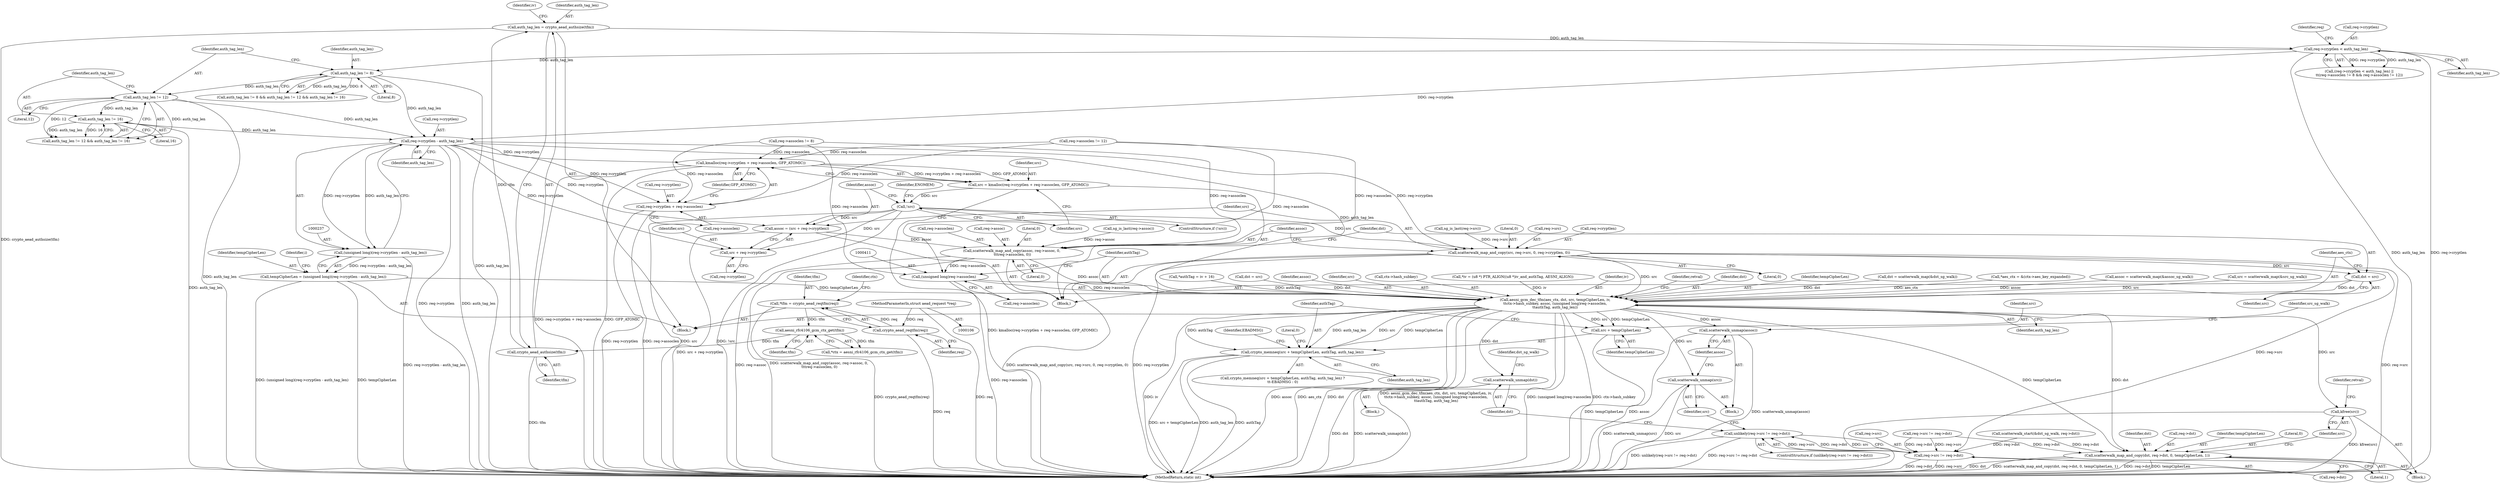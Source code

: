 digraph "0_linux_ccfe8c3f7e52ae83155cb038753f4c75b774ca8a@API" {
"1000238" [label="(Call,req->cryptlen - auth_tag_len)"];
"1000183" [label="(Call,req->cryptlen < auth_tag_len)"];
"1000155" [label="(Call,auth_tag_len = crypto_aead_authsize(tfm))"];
"1000157" [label="(Call,crypto_aead_authsize(tfm))"];
"1000137" [label="(Call,aesni_rfc4106_gcm_ctx_get(tfm))"];
"1000130" [label="(Call,*tfm = crypto_aead_reqtfm(req))"];
"1000132" [label="(Call,crypto_aead_reqtfm(req))"];
"1000107" [label="(MethodParameterIn,struct aead_request *req)"];
"1000209" [label="(Call,auth_tag_len != 12)"];
"1000205" [label="(Call,auth_tag_len != 8)"];
"1000212" [label="(Call,auth_tag_len != 16)"];
"1000236" [label="(Call,(unsigned long)(req->cryptlen - auth_tag_len))"];
"1000234" [label="(Call,tempCipherLen = (unsigned long)(req->cryptlen - auth_tag_len))"];
"1000400" [label="(Call,aesni_gcm_dec_tfm(aes_ctx, dst, src, tempCipherLen, iv,\n\t\tctx->hash_subkey, assoc, (unsigned long)req->assoclen,\n\t\tauthTag, auth_tag_len))"];
"1000420" [label="(Call,crypto_memneq(src + tempCipherLen, authTag, auth_tag_len))"];
"1000421" [label="(Call,src + tempCipherLen)"];
"1000442" [label="(Call,scatterwalk_unmap(dst))"];
"1000449" [label="(Call,scatterwalk_unmap(src))"];
"1000451" [label="(Call,scatterwalk_unmap(assoc))"];
"1000465" [label="(Call,scatterwalk_map_and_copy(dst, req->dst, 0, tempCipherLen, 1))"];
"1000473" [label="(Call,kfree(src))"];
"1000355" [label="(Call,kmalloc(req->cryptlen + req->assoclen, GFP_ATOMIC))"];
"1000353" [label="(Call,src = kmalloc(req->cryptlen + req->assoclen, GFP_ATOMIC))"];
"1000365" [label="(Call,!src)"];
"1000370" [label="(Call,assoc = (src + req->cryptlen))"];
"1000387" [label="(Call,scatterwalk_map_and_copy(assoc, req->assoc, 0,\n \t\t\treq->assoclen, 0))"];
"1000410" [label="(Call,(unsigned long)req->assoclen)"];
"1000372" [label="(Call,src + req->cryptlen)"];
"1000377" [label="(Call,scatterwalk_map_and_copy(src, req->src, 0, req->cryptlen, 0))"];
"1000397" [label="(Call,dst = src)"];
"1000434" [label="(Call,req->src != req->dst)"];
"1000433" [label="(Call,unlikely(req->src != req->dst))"];
"1000356" [label="(Call,req->cryptlen + req->assoclen)"];
"1000441" [label="(Block,)"];
"1000389" [label="(Call,req->assoc)"];
"1000211" [label="(Literal,12)"];
"1000293" [label="(Call,sg_is_last(req->src))"];
"1000466" [label="(Identifier,dst)"];
"1000208" [label="(Call,auth_tag_len != 12 && auth_tag_len != 16)"];
"1000422" [label="(Identifier,src)"];
"1000392" [label="(Literal,0)"];
"1000418" [label="(Identifier,retval)"];
"1000132" [label="(Call,crypto_aead_reqtfm(req))"];
"1000402" [label="(Identifier,dst)"];
"1000431" [label="(Block,)"];
"1000435" [label="(Call,req->src)"];
"1000210" [label="(Identifier,auth_tag_len)"];
"1000427" [label="(Identifier,EBADMSG)"];
"1000155" [label="(Call,auth_tag_len = crypto_aead_authsize(tfm))"];
"1000404" [label="(Identifier,tempCipherLen)"];
"1000371" [label="(Identifier,assoc)"];
"1000346" [label="(Call,dst = scatterwalk_map(&dst_sg_walk))"];
"1000378" [label="(Identifier,src)"];
"1000209" [label="(Call,auth_tag_len != 12)"];
"1000332" [label="(Call,req->src != req->dst)"];
"1000107" [label="(MethodParameterIn,struct aead_request *req)"];
"1000138" [label="(Identifier,tfm)"];
"1000397" [label="(Call,dst = src)"];
"1000148" [label="(Call,*aes_ctx = &(ctx->aes_key_expanded))"];
"1000357" [label="(Call,req->cryptlen)"];
"1000388" [label="(Identifier,assoc)"];
"1000322" [label="(Call,assoc = scatterwalk_map(&assoc_sg_walk))"];
"1000369" [label="(Identifier,ENOMEM)"];
"1000297" [label="(Call,sg_is_last(req->assoc))"];
"1000317" [label="(Call,src = scatterwalk_map(&src_sg_walk))"];
"1000374" [label="(Call,req->cryptlen)"];
"1000432" [label="(ControlStructure,if (unlikely(req->src != req->dst)))"];
"1000477" [label="(MethodReturn,static int)"];
"1000235" [label="(Identifier,tempCipherLen)"];
"1000387" [label="(Call,scatterwalk_map_and_copy(assoc, req->assoc, 0,\n \t\t\treq->assoclen, 0))"];
"1000212" [label="(Call,auth_tag_len != 16)"];
"1000451" [label="(Call,scatterwalk_unmap(assoc))"];
"1000467" [label="(Call,req->dst)"];
"1000366" [label="(Identifier,src)"];
"1000398" [label="(Identifier,dst)"];
"1000401" [label="(Identifier,aes_ctx)"];
"1000450" [label="(Identifier,src)"];
"1000206" [label="(Identifier,auth_tag_len)"];
"1000352" [label="(Block,)"];
"1000471" [label="(Identifier,tempCipherLen)"];
"1000382" [label="(Literal,0)"];
"1000370" [label="(Call,assoc = (src + req->cryptlen))"];
"1000354" [label="(Identifier,src)"];
"1000136" [label="(Identifier,ctx)"];
"1000133" [label="(Identifier,req)"];
"1000184" [label="(Call,req->cryptlen)"];
"1000472" [label="(Literal,1)"];
"1000428" [label="(Literal,0)"];
"1000416" [label="(Identifier,auth_tag_len)"];
"1000205" [label="(Call,auth_tag_len != 8)"];
"1000465" [label="(Call,scatterwalk_map_and_copy(dst, req->dst, 0, tempCipherLen, 1))"];
"1000476" [label="(Identifier,retval)"];
"1000108" [label="(Block,)"];
"1000194" [label="(Call,req->assoclen != 12)"];
"1000214" [label="(Literal,16)"];
"1000353" [label="(Call,src = kmalloc(req->cryptlen + req->assoclen, GFP_ATOMIC))"];
"1000464" [label="(Block,)"];
"1000183" [label="(Call,req->cryptlen < auth_tag_len)"];
"1000130" [label="(Call,*tfm = crypto_aead_reqtfm(req))"];
"1000158" [label="(Identifier,tfm)"];
"1000473" [label="(Call,kfree(src))"];
"1000412" [label="(Call,req->assoclen)"];
"1000423" [label="(Identifier,tempCipherLen)"];
"1000162" [label="(Identifier,iv)"];
"1000419" [label="(Call,crypto_memneq(src + tempCipherLen, authTag, auth_tag_len) ?\n\t\t-EBADMSG : 0)"];
"1000379" [label="(Call,req->src)"];
"1000156" [label="(Identifier,auth_tag_len)"];
"1000363" [label="(Identifier,GFP_ATOMIC)"];
"1000420" [label="(Call,crypto_memneq(src + tempCipherLen, authTag, auth_tag_len))"];
"1000171" [label="(Call,*authTag = iv + 16)"];
"1000434" [label="(Call,req->src != req->dst)"];
"1000189" [label="(Call,req->assoclen != 8)"];
"1000446" [label="(Identifier,dst_sg_walk)"];
"1000242" [label="(Identifier,auth_tag_len)"];
"1000470" [label="(Literal,0)"];
"1000355" [label="(Call,kmalloc(req->cryptlen + req->assoclen, GFP_ATOMIC))"];
"1000340" [label="(Call,scatterwalk_start(&dst_sg_walk, req->dst))"];
"1000474" [label="(Identifier,src)"];
"1000373" [label="(Identifier,src)"];
"1000187" [label="(Identifier,auth_tag_len)"];
"1000191" [label="(Identifier,req)"];
"1000372" [label="(Call,src + req->cryptlen)"];
"1000327" [label="(Call,dst = src)"];
"1000425" [label="(Identifier,auth_tag_len)"];
"1000393" [label="(Call,req->assoclen)"];
"1000204" [label="(Call,auth_tag_len != 8 && auth_tag_len != 12 && auth_tag_len != 16)"];
"1000377" [label="(Call,scatterwalk_map_and_copy(src, req->src, 0, req->cryptlen, 0))"];
"1000396" [label="(Literal,0)"];
"1000452" [label="(Identifier,assoc)"];
"1000360" [label="(Call,req->assoclen)"];
"1000239" [label="(Call,req->cryptlen)"];
"1000137" [label="(Call,aesni_rfc4106_gcm_ctx_get(tfm))"];
"1000409" [label="(Identifier,assoc)"];
"1000424" [label="(Identifier,authTag)"];
"1000403" [label="(Identifier,src)"];
"1000443" [label="(Identifier,dst)"];
"1000406" [label="(Call,ctx->hash_subkey)"];
"1000386" [label="(Literal,0)"];
"1000213" [label="(Identifier,auth_tag_len)"];
"1000161" [label="(Call,*iv = (u8 *) PTR_ALIGN((u8 *)iv_and_authTag, AESNI_ALIGN))"];
"1000438" [label="(Call,req->dst)"];
"1000207" [label="(Literal,8)"];
"1000245" [label="(Identifier,i)"];
"1000455" [label="(Identifier,src_sg_walk)"];
"1000400" [label="(Call,aesni_gcm_dec_tfm(aes_ctx, dst, src, tempCipherLen, iv,\n\t\tctx->hash_subkey, assoc, (unsigned long)req->assoclen,\n\t\tauthTag, auth_tag_len))"];
"1000356" [label="(Call,req->cryptlen + req->assoclen)"];
"1000364" [label="(ControlStructure,if (!src))"];
"1000157" [label="(Call,crypto_aead_authsize(tfm))"];
"1000399" [label="(Identifier,src)"];
"1000433" [label="(Call,unlikely(req->src != req->dst))"];
"1000442" [label="(Call,scatterwalk_unmap(dst))"];
"1000410" [label="(Call,(unsigned long)req->assoclen)"];
"1000236" [label="(Call,(unsigned long)(req->cryptlen - auth_tag_len))"];
"1000135" [label="(Call,*ctx = aesni_rfc4106_gcm_ctx_get(tfm))"];
"1000383" [label="(Call,req->cryptlen)"];
"1000415" [label="(Identifier,authTag)"];
"1000421" [label="(Call,src + tempCipherLen)"];
"1000365" [label="(Call,!src)"];
"1000405" [label="(Identifier,iv)"];
"1000238" [label="(Call,req->cryptlen - auth_tag_len)"];
"1000449" [label="(Call,scatterwalk_unmap(src))"];
"1000131" [label="(Identifier,tfm)"];
"1000182" [label="(Call,(req->cryptlen < auth_tag_len) ||\n\t\t(req->assoclen != 8 && req->assoclen != 12))"];
"1000234" [label="(Call,tempCipherLen = (unsigned long)(req->cryptlen - auth_tag_len))"];
"1000238" -> "1000236"  [label="AST: "];
"1000238" -> "1000242"  [label="CFG: "];
"1000239" -> "1000238"  [label="AST: "];
"1000242" -> "1000238"  [label="AST: "];
"1000236" -> "1000238"  [label="CFG: "];
"1000238" -> "1000477"  [label="DDG: req->cryptlen"];
"1000238" -> "1000477"  [label="DDG: auth_tag_len"];
"1000238" -> "1000236"  [label="DDG: req->cryptlen"];
"1000238" -> "1000236"  [label="DDG: auth_tag_len"];
"1000183" -> "1000238"  [label="DDG: req->cryptlen"];
"1000209" -> "1000238"  [label="DDG: auth_tag_len"];
"1000205" -> "1000238"  [label="DDG: auth_tag_len"];
"1000212" -> "1000238"  [label="DDG: auth_tag_len"];
"1000238" -> "1000355"  [label="DDG: req->cryptlen"];
"1000238" -> "1000356"  [label="DDG: req->cryptlen"];
"1000238" -> "1000370"  [label="DDG: req->cryptlen"];
"1000238" -> "1000372"  [label="DDG: req->cryptlen"];
"1000238" -> "1000377"  [label="DDG: req->cryptlen"];
"1000238" -> "1000400"  [label="DDG: auth_tag_len"];
"1000183" -> "1000182"  [label="AST: "];
"1000183" -> "1000187"  [label="CFG: "];
"1000184" -> "1000183"  [label="AST: "];
"1000187" -> "1000183"  [label="AST: "];
"1000191" -> "1000183"  [label="CFG: "];
"1000182" -> "1000183"  [label="CFG: "];
"1000183" -> "1000477"  [label="DDG: auth_tag_len"];
"1000183" -> "1000477"  [label="DDG: req->cryptlen"];
"1000183" -> "1000182"  [label="DDG: req->cryptlen"];
"1000183" -> "1000182"  [label="DDG: auth_tag_len"];
"1000155" -> "1000183"  [label="DDG: auth_tag_len"];
"1000183" -> "1000205"  [label="DDG: auth_tag_len"];
"1000155" -> "1000108"  [label="AST: "];
"1000155" -> "1000157"  [label="CFG: "];
"1000156" -> "1000155"  [label="AST: "];
"1000157" -> "1000155"  [label="AST: "];
"1000162" -> "1000155"  [label="CFG: "];
"1000155" -> "1000477"  [label="DDG: crypto_aead_authsize(tfm)"];
"1000157" -> "1000155"  [label="DDG: tfm"];
"1000157" -> "1000158"  [label="CFG: "];
"1000158" -> "1000157"  [label="AST: "];
"1000157" -> "1000477"  [label="DDG: tfm"];
"1000137" -> "1000157"  [label="DDG: tfm"];
"1000137" -> "1000135"  [label="AST: "];
"1000137" -> "1000138"  [label="CFG: "];
"1000138" -> "1000137"  [label="AST: "];
"1000135" -> "1000137"  [label="CFG: "];
"1000137" -> "1000135"  [label="DDG: tfm"];
"1000130" -> "1000137"  [label="DDG: tfm"];
"1000130" -> "1000108"  [label="AST: "];
"1000130" -> "1000132"  [label="CFG: "];
"1000131" -> "1000130"  [label="AST: "];
"1000132" -> "1000130"  [label="AST: "];
"1000136" -> "1000130"  [label="CFG: "];
"1000130" -> "1000477"  [label="DDG: crypto_aead_reqtfm(req)"];
"1000132" -> "1000130"  [label="DDG: req"];
"1000132" -> "1000133"  [label="CFG: "];
"1000133" -> "1000132"  [label="AST: "];
"1000132" -> "1000477"  [label="DDG: req"];
"1000107" -> "1000132"  [label="DDG: req"];
"1000107" -> "1000106"  [label="AST: "];
"1000107" -> "1000477"  [label="DDG: req"];
"1000209" -> "1000208"  [label="AST: "];
"1000209" -> "1000211"  [label="CFG: "];
"1000210" -> "1000209"  [label="AST: "];
"1000211" -> "1000209"  [label="AST: "];
"1000213" -> "1000209"  [label="CFG: "];
"1000208" -> "1000209"  [label="CFG: "];
"1000209" -> "1000477"  [label="DDG: auth_tag_len"];
"1000209" -> "1000208"  [label="DDG: auth_tag_len"];
"1000209" -> "1000208"  [label="DDG: 12"];
"1000205" -> "1000209"  [label="DDG: auth_tag_len"];
"1000209" -> "1000212"  [label="DDG: auth_tag_len"];
"1000205" -> "1000204"  [label="AST: "];
"1000205" -> "1000207"  [label="CFG: "];
"1000206" -> "1000205"  [label="AST: "];
"1000207" -> "1000205"  [label="AST: "];
"1000210" -> "1000205"  [label="CFG: "];
"1000204" -> "1000205"  [label="CFG: "];
"1000205" -> "1000477"  [label="DDG: auth_tag_len"];
"1000205" -> "1000204"  [label="DDG: auth_tag_len"];
"1000205" -> "1000204"  [label="DDG: 8"];
"1000212" -> "1000208"  [label="AST: "];
"1000212" -> "1000214"  [label="CFG: "];
"1000213" -> "1000212"  [label="AST: "];
"1000214" -> "1000212"  [label="AST: "];
"1000208" -> "1000212"  [label="CFG: "];
"1000212" -> "1000477"  [label="DDG: auth_tag_len"];
"1000212" -> "1000208"  [label="DDG: auth_tag_len"];
"1000212" -> "1000208"  [label="DDG: 16"];
"1000236" -> "1000234"  [label="AST: "];
"1000237" -> "1000236"  [label="AST: "];
"1000234" -> "1000236"  [label="CFG: "];
"1000236" -> "1000477"  [label="DDG: req->cryptlen - auth_tag_len"];
"1000236" -> "1000234"  [label="DDG: req->cryptlen - auth_tag_len"];
"1000234" -> "1000108"  [label="AST: "];
"1000235" -> "1000234"  [label="AST: "];
"1000245" -> "1000234"  [label="CFG: "];
"1000234" -> "1000477"  [label="DDG: (unsigned long)(req->cryptlen - auth_tag_len)"];
"1000234" -> "1000477"  [label="DDG: tempCipherLen"];
"1000234" -> "1000400"  [label="DDG: tempCipherLen"];
"1000400" -> "1000108"  [label="AST: "];
"1000400" -> "1000416"  [label="CFG: "];
"1000401" -> "1000400"  [label="AST: "];
"1000402" -> "1000400"  [label="AST: "];
"1000403" -> "1000400"  [label="AST: "];
"1000404" -> "1000400"  [label="AST: "];
"1000405" -> "1000400"  [label="AST: "];
"1000406" -> "1000400"  [label="AST: "];
"1000409" -> "1000400"  [label="AST: "];
"1000410" -> "1000400"  [label="AST: "];
"1000415" -> "1000400"  [label="AST: "];
"1000416" -> "1000400"  [label="AST: "];
"1000418" -> "1000400"  [label="CFG: "];
"1000400" -> "1000477"  [label="DDG: iv"];
"1000400" -> "1000477"  [label="DDG: assoc"];
"1000400" -> "1000477"  [label="DDG: aes_ctx"];
"1000400" -> "1000477"  [label="DDG: dst"];
"1000400" -> "1000477"  [label="DDG: aesni_gcm_dec_tfm(aes_ctx, dst, src, tempCipherLen, iv,\n\t\tctx->hash_subkey, assoc, (unsigned long)req->assoclen,\n\t\tauthTag, auth_tag_len)"];
"1000400" -> "1000477"  [label="DDG: (unsigned long)req->assoclen"];
"1000400" -> "1000477"  [label="DDG: ctx->hash_subkey"];
"1000148" -> "1000400"  [label="DDG: aes_ctx"];
"1000397" -> "1000400"  [label="DDG: dst"];
"1000327" -> "1000400"  [label="DDG: dst"];
"1000346" -> "1000400"  [label="DDG: dst"];
"1000317" -> "1000400"  [label="DDG: src"];
"1000377" -> "1000400"  [label="DDG: src"];
"1000161" -> "1000400"  [label="DDG: iv"];
"1000387" -> "1000400"  [label="DDG: assoc"];
"1000322" -> "1000400"  [label="DDG: assoc"];
"1000410" -> "1000400"  [label="DDG: req->assoclen"];
"1000171" -> "1000400"  [label="DDG: authTag"];
"1000400" -> "1000420"  [label="DDG: src"];
"1000400" -> "1000420"  [label="DDG: tempCipherLen"];
"1000400" -> "1000420"  [label="DDG: authTag"];
"1000400" -> "1000420"  [label="DDG: auth_tag_len"];
"1000400" -> "1000421"  [label="DDG: src"];
"1000400" -> "1000421"  [label="DDG: tempCipherLen"];
"1000400" -> "1000442"  [label="DDG: dst"];
"1000400" -> "1000449"  [label="DDG: src"];
"1000400" -> "1000451"  [label="DDG: assoc"];
"1000400" -> "1000465"  [label="DDG: dst"];
"1000400" -> "1000465"  [label="DDG: tempCipherLen"];
"1000400" -> "1000473"  [label="DDG: src"];
"1000420" -> "1000419"  [label="AST: "];
"1000420" -> "1000425"  [label="CFG: "];
"1000421" -> "1000420"  [label="AST: "];
"1000424" -> "1000420"  [label="AST: "];
"1000425" -> "1000420"  [label="AST: "];
"1000427" -> "1000420"  [label="CFG: "];
"1000428" -> "1000420"  [label="CFG: "];
"1000420" -> "1000477"  [label="DDG: auth_tag_len"];
"1000420" -> "1000477"  [label="DDG: authTag"];
"1000420" -> "1000477"  [label="DDG: src + tempCipherLen"];
"1000421" -> "1000423"  [label="CFG: "];
"1000422" -> "1000421"  [label="AST: "];
"1000423" -> "1000421"  [label="AST: "];
"1000424" -> "1000421"  [label="CFG: "];
"1000421" -> "1000477"  [label="DDG: tempCipherLen"];
"1000442" -> "1000441"  [label="AST: "];
"1000442" -> "1000443"  [label="CFG: "];
"1000443" -> "1000442"  [label="AST: "];
"1000446" -> "1000442"  [label="CFG: "];
"1000442" -> "1000477"  [label="DDG: scatterwalk_unmap(dst)"];
"1000442" -> "1000477"  [label="DDG: dst"];
"1000449" -> "1000431"  [label="AST: "];
"1000449" -> "1000450"  [label="CFG: "];
"1000450" -> "1000449"  [label="AST: "];
"1000452" -> "1000449"  [label="CFG: "];
"1000449" -> "1000477"  [label="DDG: src"];
"1000449" -> "1000477"  [label="DDG: scatterwalk_unmap(src)"];
"1000451" -> "1000431"  [label="AST: "];
"1000451" -> "1000452"  [label="CFG: "];
"1000452" -> "1000451"  [label="AST: "];
"1000455" -> "1000451"  [label="CFG: "];
"1000451" -> "1000477"  [label="DDG: assoc"];
"1000451" -> "1000477"  [label="DDG: scatterwalk_unmap(assoc)"];
"1000465" -> "1000464"  [label="AST: "];
"1000465" -> "1000472"  [label="CFG: "];
"1000466" -> "1000465"  [label="AST: "];
"1000467" -> "1000465"  [label="AST: "];
"1000470" -> "1000465"  [label="AST: "];
"1000471" -> "1000465"  [label="AST: "];
"1000472" -> "1000465"  [label="AST: "];
"1000474" -> "1000465"  [label="CFG: "];
"1000465" -> "1000477"  [label="DDG: scatterwalk_map_and_copy(dst, req->dst, 0, tempCipherLen, 1)"];
"1000465" -> "1000477"  [label="DDG: req->dst"];
"1000465" -> "1000477"  [label="DDG: tempCipherLen"];
"1000465" -> "1000477"  [label="DDG: dst"];
"1000332" -> "1000465"  [label="DDG: req->dst"];
"1000340" -> "1000465"  [label="DDG: req->dst"];
"1000473" -> "1000464"  [label="AST: "];
"1000473" -> "1000474"  [label="CFG: "];
"1000474" -> "1000473"  [label="AST: "];
"1000476" -> "1000473"  [label="CFG: "];
"1000473" -> "1000477"  [label="DDG: src"];
"1000473" -> "1000477"  [label="DDG: kfree(src)"];
"1000355" -> "1000353"  [label="AST: "];
"1000355" -> "1000363"  [label="CFG: "];
"1000356" -> "1000355"  [label="AST: "];
"1000363" -> "1000355"  [label="AST: "];
"1000353" -> "1000355"  [label="CFG: "];
"1000355" -> "1000477"  [label="DDG: req->cryptlen + req->assoclen"];
"1000355" -> "1000477"  [label="DDG: GFP_ATOMIC"];
"1000355" -> "1000353"  [label="DDG: req->cryptlen + req->assoclen"];
"1000355" -> "1000353"  [label="DDG: GFP_ATOMIC"];
"1000189" -> "1000355"  [label="DDG: req->assoclen"];
"1000194" -> "1000355"  [label="DDG: req->assoclen"];
"1000353" -> "1000352"  [label="AST: "];
"1000354" -> "1000353"  [label="AST: "];
"1000366" -> "1000353"  [label="CFG: "];
"1000353" -> "1000477"  [label="DDG: kmalloc(req->cryptlen + req->assoclen, GFP_ATOMIC)"];
"1000353" -> "1000365"  [label="DDG: src"];
"1000365" -> "1000364"  [label="AST: "];
"1000365" -> "1000366"  [label="CFG: "];
"1000366" -> "1000365"  [label="AST: "];
"1000369" -> "1000365"  [label="CFG: "];
"1000371" -> "1000365"  [label="CFG: "];
"1000365" -> "1000477"  [label="DDG: !src"];
"1000365" -> "1000477"  [label="DDG: src"];
"1000365" -> "1000370"  [label="DDG: src"];
"1000365" -> "1000372"  [label="DDG: src"];
"1000365" -> "1000377"  [label="DDG: src"];
"1000370" -> "1000352"  [label="AST: "];
"1000370" -> "1000372"  [label="CFG: "];
"1000371" -> "1000370"  [label="AST: "];
"1000372" -> "1000370"  [label="AST: "];
"1000378" -> "1000370"  [label="CFG: "];
"1000370" -> "1000477"  [label="DDG: src + req->cryptlen"];
"1000370" -> "1000387"  [label="DDG: assoc"];
"1000387" -> "1000352"  [label="AST: "];
"1000387" -> "1000396"  [label="CFG: "];
"1000388" -> "1000387"  [label="AST: "];
"1000389" -> "1000387"  [label="AST: "];
"1000392" -> "1000387"  [label="AST: "];
"1000393" -> "1000387"  [label="AST: "];
"1000396" -> "1000387"  [label="AST: "];
"1000398" -> "1000387"  [label="CFG: "];
"1000387" -> "1000477"  [label="DDG: req->assoc"];
"1000387" -> "1000477"  [label="DDG: scatterwalk_map_and_copy(assoc, req->assoc, 0,\n \t\t\treq->assoclen, 0)"];
"1000297" -> "1000387"  [label="DDG: req->assoc"];
"1000189" -> "1000387"  [label="DDG: req->assoclen"];
"1000194" -> "1000387"  [label="DDG: req->assoclen"];
"1000387" -> "1000410"  [label="DDG: req->assoclen"];
"1000410" -> "1000412"  [label="CFG: "];
"1000411" -> "1000410"  [label="AST: "];
"1000412" -> "1000410"  [label="AST: "];
"1000415" -> "1000410"  [label="CFG: "];
"1000410" -> "1000477"  [label="DDG: req->assoclen"];
"1000189" -> "1000410"  [label="DDG: req->assoclen"];
"1000194" -> "1000410"  [label="DDG: req->assoclen"];
"1000372" -> "1000374"  [label="CFG: "];
"1000373" -> "1000372"  [label="AST: "];
"1000374" -> "1000372"  [label="AST: "];
"1000377" -> "1000352"  [label="AST: "];
"1000377" -> "1000386"  [label="CFG: "];
"1000378" -> "1000377"  [label="AST: "];
"1000379" -> "1000377"  [label="AST: "];
"1000382" -> "1000377"  [label="AST: "];
"1000383" -> "1000377"  [label="AST: "];
"1000386" -> "1000377"  [label="AST: "];
"1000388" -> "1000377"  [label="CFG: "];
"1000377" -> "1000477"  [label="DDG: scatterwalk_map_and_copy(src, req->src, 0, req->cryptlen, 0)"];
"1000377" -> "1000477"  [label="DDG: req->cryptlen"];
"1000377" -> "1000477"  [label="DDG: req->src"];
"1000293" -> "1000377"  [label="DDG: req->src"];
"1000377" -> "1000397"  [label="DDG: src"];
"1000377" -> "1000434"  [label="DDG: req->src"];
"1000397" -> "1000352"  [label="AST: "];
"1000397" -> "1000399"  [label="CFG: "];
"1000398" -> "1000397"  [label="AST: "];
"1000399" -> "1000397"  [label="AST: "];
"1000401" -> "1000397"  [label="CFG: "];
"1000434" -> "1000433"  [label="AST: "];
"1000434" -> "1000438"  [label="CFG: "];
"1000435" -> "1000434"  [label="AST: "];
"1000438" -> "1000434"  [label="AST: "];
"1000433" -> "1000434"  [label="CFG: "];
"1000434" -> "1000477"  [label="DDG: req->dst"];
"1000434" -> "1000477"  [label="DDG: req->src"];
"1000434" -> "1000433"  [label="DDG: req->src"];
"1000434" -> "1000433"  [label="DDG: req->dst"];
"1000332" -> "1000434"  [label="DDG: req->src"];
"1000332" -> "1000434"  [label="DDG: req->dst"];
"1000340" -> "1000434"  [label="DDG: req->dst"];
"1000433" -> "1000432"  [label="AST: "];
"1000443" -> "1000433"  [label="CFG: "];
"1000450" -> "1000433"  [label="CFG: "];
"1000433" -> "1000477"  [label="DDG: req->src != req->dst"];
"1000433" -> "1000477"  [label="DDG: unlikely(req->src != req->dst)"];
"1000356" -> "1000360"  [label="CFG: "];
"1000357" -> "1000356"  [label="AST: "];
"1000360" -> "1000356"  [label="AST: "];
"1000363" -> "1000356"  [label="CFG: "];
"1000356" -> "1000477"  [label="DDG: req->cryptlen"];
"1000356" -> "1000477"  [label="DDG: req->assoclen"];
"1000189" -> "1000356"  [label="DDG: req->assoclen"];
"1000194" -> "1000356"  [label="DDG: req->assoclen"];
}

